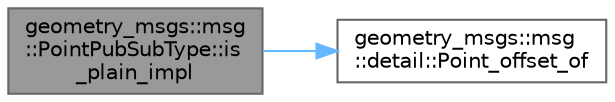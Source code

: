 digraph "geometry_msgs::msg::PointPubSubType::is_plain_impl"
{
 // INTERACTIVE_SVG=YES
 // LATEX_PDF_SIZE
  bgcolor="transparent";
  edge [fontname=Helvetica,fontsize=10,labelfontname=Helvetica,labelfontsize=10];
  node [fontname=Helvetica,fontsize=10,shape=box,height=0.2,width=0.4];
  rankdir="LR";
  Node1 [id="Node000001",label="geometry_msgs::msg\l::PointPubSubType::is\l_plain_impl",height=0.2,width=0.4,color="gray40", fillcolor="grey60", style="filled", fontcolor="black",tooltip=" "];
  Node1 -> Node2 [id="edge1_Node000001_Node000002",color="steelblue1",style="solid",tooltip=" "];
  Node2 [id="Node000002",label="geometry_msgs::msg\l::detail::Point_offset_of",height=0.2,width=0.4,color="grey40", fillcolor="white", style="filled",URL="$d6/dea/namespacegeometry__msgs_1_1msg_1_1detail.html#a7b080a64e67fa30d544eae08a1cd704b",tooltip=" "];
}

